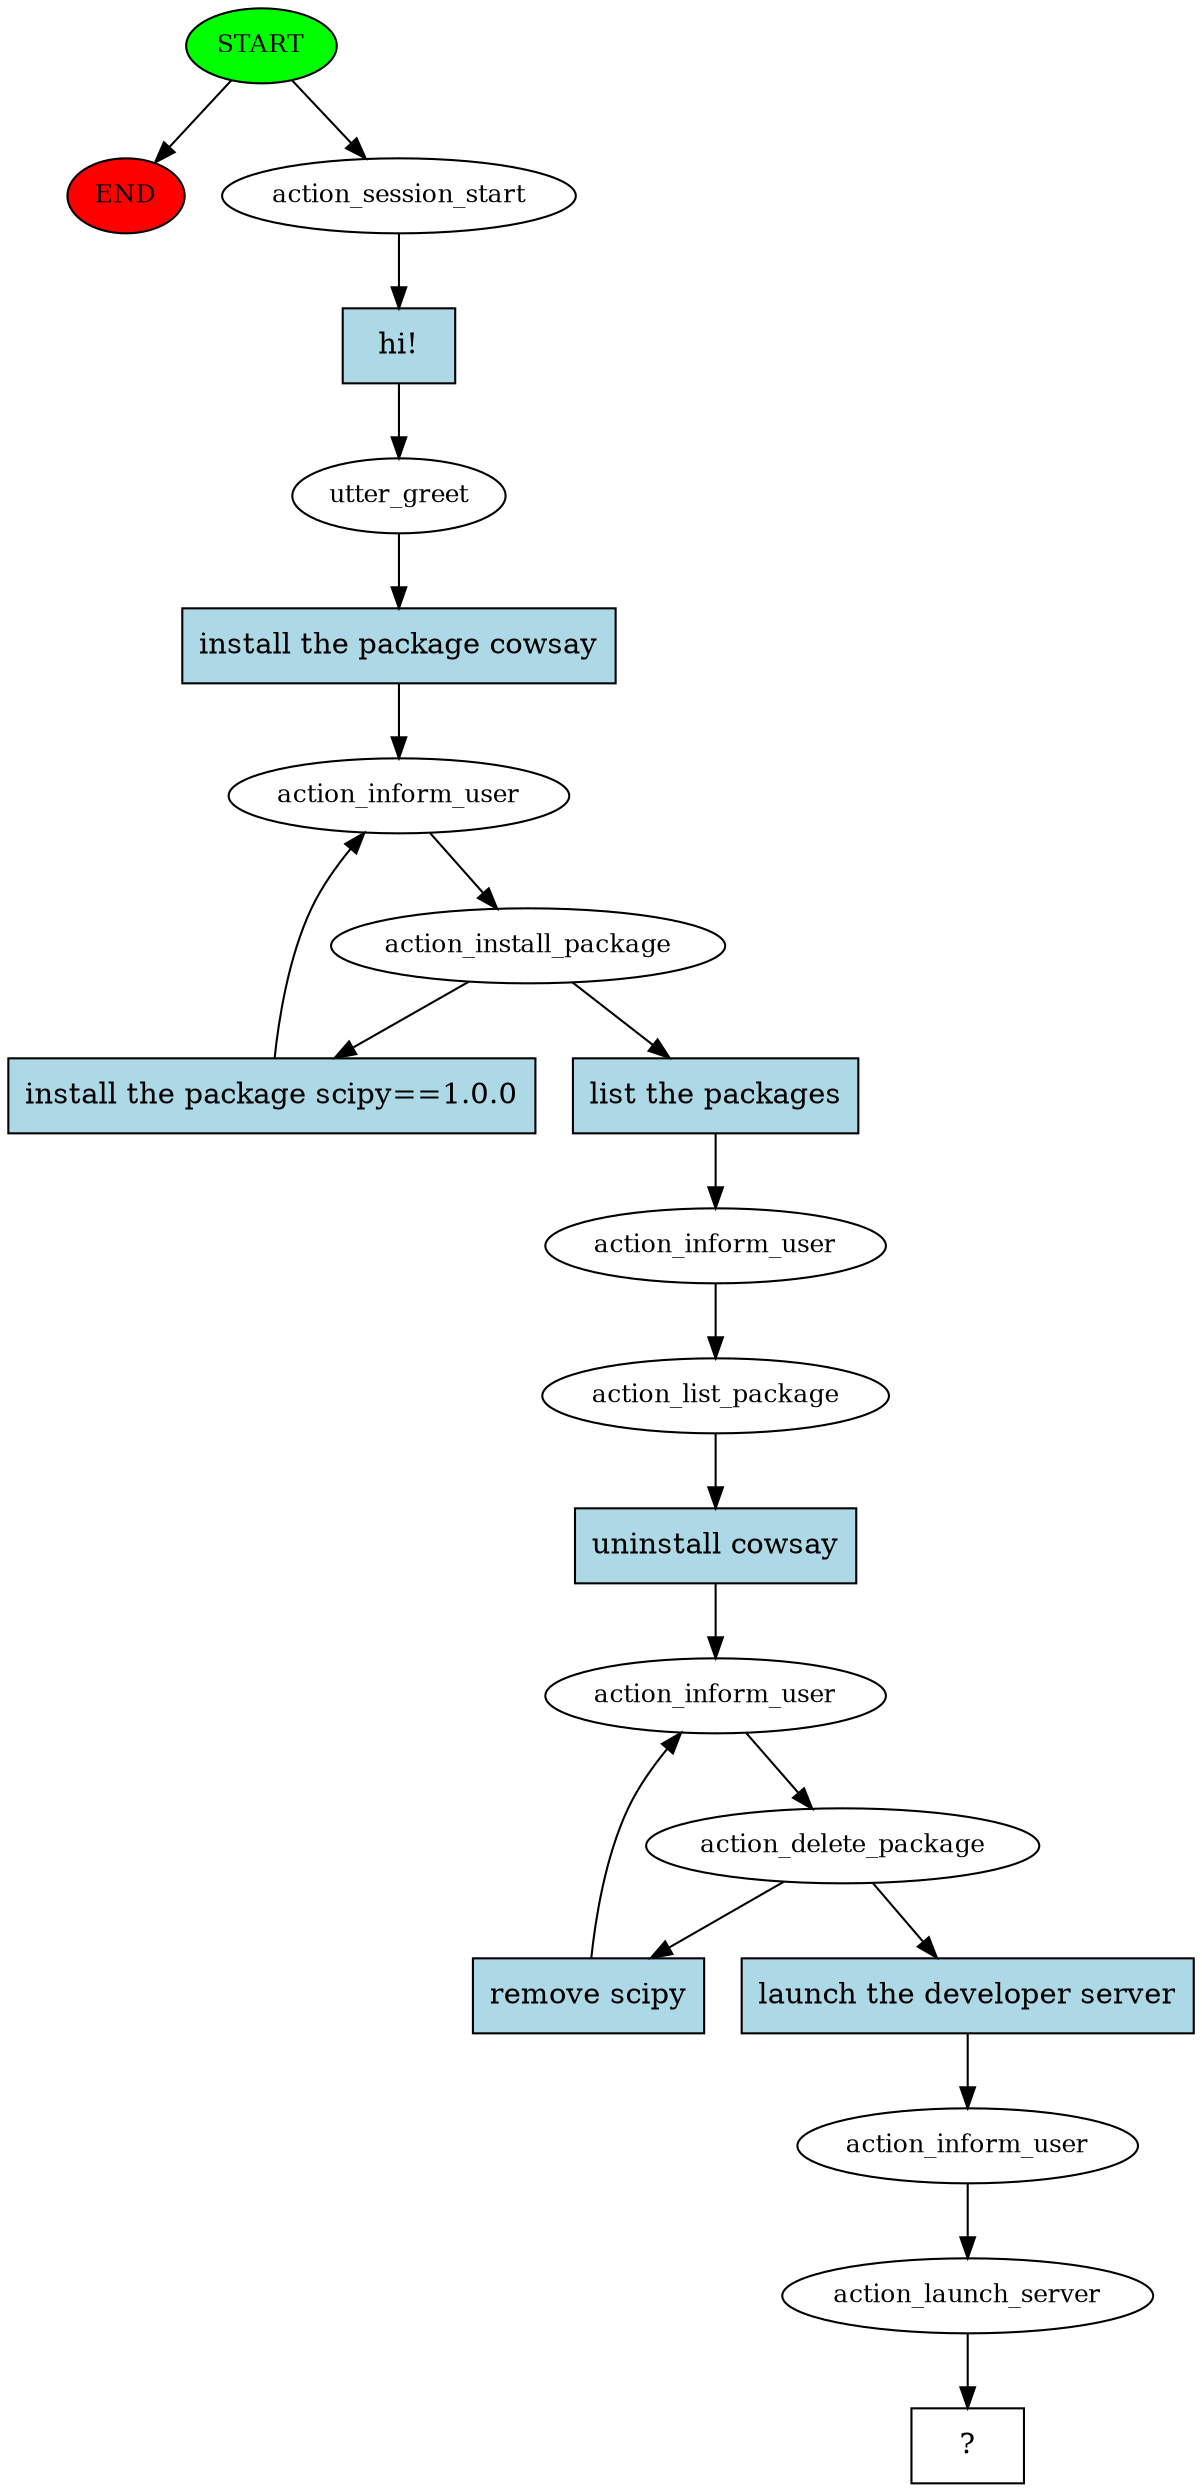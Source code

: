 digraph  {
0 [class="start active", fillcolor=green, fontsize=12, label=START, style=filled];
"-1" [class=end, fillcolor=red, fontsize=12, label=END, style=filled];
1 [class=active, fontsize=12, label=action_session_start];
2 [class=active, fontsize=12, label=utter_greet];
3 [class=active, fontsize=12, label=action_inform_user];
4 [class=active, fontsize=12, label=action_install_package];
11 [class=active, fontsize=12, label=action_inform_user];
12 [class=active, fontsize=12, label=action_list_package];
13 [class=active, fontsize=12, label=action_inform_user];
14 [class=active, fontsize=12, label=action_delete_package];
17 [class=active, fontsize=12, label=action_inform_user];
18 [class=active, fontsize=12, label=action_launch_server];
19 [class="intent dashed active", label="  ?  ", shape=rect];
20 [class="intent active", fillcolor=lightblue, label="hi!", shape=rect, style=filled];
21 [class="intent active", fillcolor=lightblue, label="install the package cowsay", shape=rect, style=filled];
22 [class="intent active", fillcolor=lightblue, label="install the package scipy==1.0.0", shape=rect, style=filled];
23 [class="intent active", fillcolor=lightblue, label="list the packages", shape=rect, style=filled];
24 [class="intent active", fillcolor=lightblue, label="uninstall cowsay", shape=rect, style=filled];
25 [class="intent active", fillcolor=lightblue, label="remove scipy", shape=rect, style=filled];
26 [class="intent active", fillcolor=lightblue, label="launch the developer server", shape=rect, style=filled];
0 -> "-1"  [class="", key=NONE, label=""];
0 -> 1  [class=active, key=NONE, label=""];
1 -> 20  [class=active, key=0];
2 -> 21  [class=active, key=0];
3 -> 4  [class=active, key=NONE, label=""];
4 -> 22  [class=active, key=0];
4 -> 23  [class=active, key=0];
11 -> 12  [class=active, key=NONE, label=""];
12 -> 24  [class=active, key=0];
13 -> 14  [class=active, key=NONE, label=""];
14 -> 25  [class=active, key=0];
14 -> 26  [class=active, key=0];
17 -> 18  [class=active, key=NONE, label=""];
18 -> 19  [class=active, key=NONE, label=""];
20 -> 2  [class=active, key=0];
21 -> 3  [class=active, key=0];
22 -> 3  [class=active, key=0];
23 -> 11  [class=active, key=0];
24 -> 13  [class=active, key=0];
25 -> 13  [class=active, key=0];
26 -> 17  [class=active, key=0];
}
